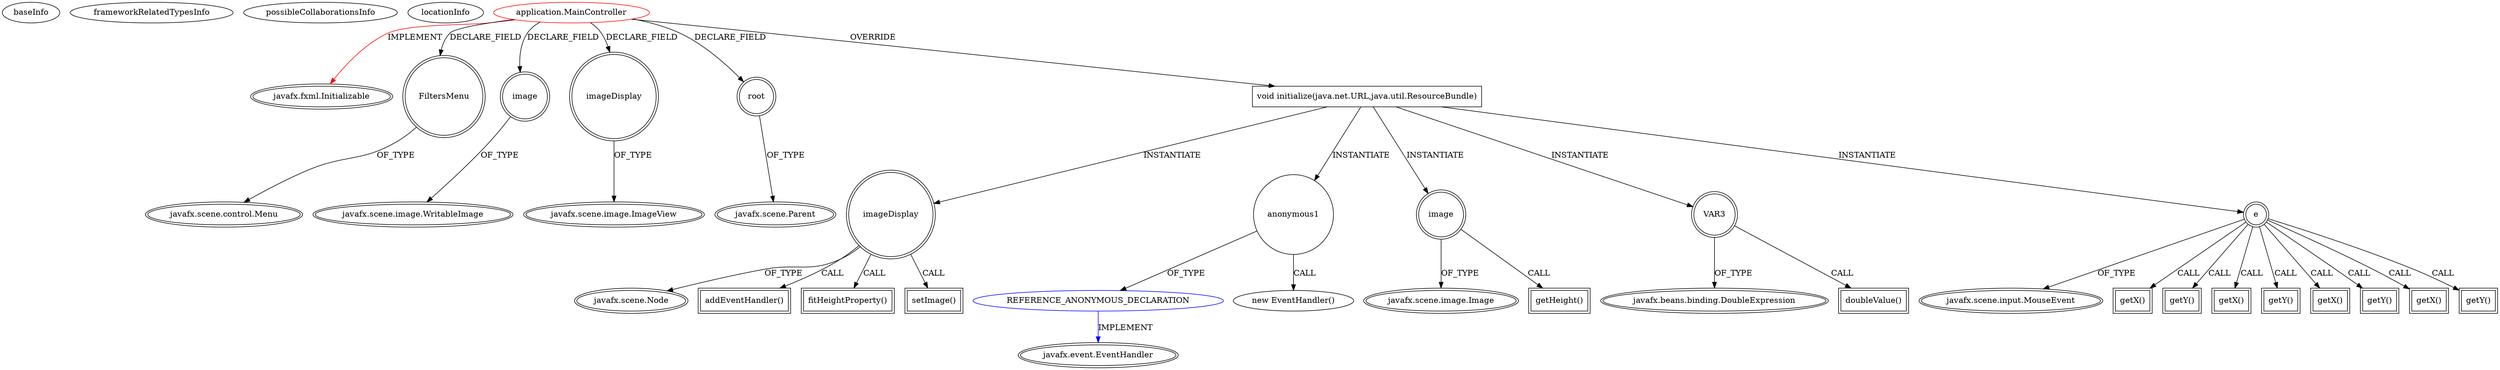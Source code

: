 digraph {
baseInfo[graphId=1212,category="extension_graph",isAnonymous=false,possibleRelation=true]
frameworkRelatedTypesInfo[0="javafx.fxml.Initializable"]
possibleCollaborationsInfo[0="1212~OVERRIDING_METHOD_DECLARATION-INSTANTIATION-~javafx.fxml.Initializable ~javafx.event.EventHandler ~false~true"]
locationInfo[projectName="SeventhSon-CGFilters",filePath="/SeventhSon-CGFilters/CGFilters-master/src/application/MainController.java",contextSignature="MainController",graphId="1212"]
0[label="application.MainController",vertexType="ROOT_CLIENT_CLASS_DECLARATION",isFrameworkType=false,color=red]
1[label="javafx.fxml.Initializable",vertexType="FRAMEWORK_INTERFACE_TYPE",isFrameworkType=true,peripheries=2]
2[label="FiltersMenu",vertexType="FIELD_DECLARATION",isFrameworkType=true,peripheries=2,shape=circle]
3[label="javafx.scene.control.Menu",vertexType="FRAMEWORK_CLASS_TYPE",isFrameworkType=true,peripheries=2]
4[label="image",vertexType="FIELD_DECLARATION",isFrameworkType=true,peripheries=2,shape=circle]
5[label="javafx.scene.image.WritableImage",vertexType="FRAMEWORK_CLASS_TYPE",isFrameworkType=true,peripheries=2]
6[label="imageDisplay",vertexType="FIELD_DECLARATION",isFrameworkType=true,peripheries=2,shape=circle]
7[label="javafx.scene.image.ImageView",vertexType="FRAMEWORK_CLASS_TYPE",isFrameworkType=true,peripheries=2]
8[label="root",vertexType="FIELD_DECLARATION",isFrameworkType=true,peripheries=2,shape=circle]
9[label="javafx.scene.Parent",vertexType="FRAMEWORK_CLASS_TYPE",isFrameworkType=true,peripheries=2]
10[label="void initialize(java.net.URL,java.util.ResourceBundle)",vertexType="OVERRIDING_METHOD_DECLARATION",isFrameworkType=false,shape=box]
11[label="imageDisplay",vertexType="VARIABLE_EXPRESION",isFrameworkType=true,peripheries=2,shape=circle]
13[label="javafx.scene.Node",vertexType="FRAMEWORK_CLASS_TYPE",isFrameworkType=true,peripheries=2]
12[label="addEventHandler()",vertexType="INSIDE_CALL",isFrameworkType=true,peripheries=2,shape=box]
15[label="anonymous1",vertexType="VARIABLE_EXPRESION",isFrameworkType=false,shape=circle]
16[label="REFERENCE_ANONYMOUS_DECLARATION",vertexType="REFERENCE_ANONYMOUS_DECLARATION",isFrameworkType=false,color=blue]
17[label="javafx.event.EventHandler",vertexType="FRAMEWORK_INTERFACE_TYPE",isFrameworkType=true,peripheries=2]
14[label="new EventHandler()",vertexType="CONSTRUCTOR_CALL",isFrameworkType=false]
18[label="image",vertexType="VARIABLE_EXPRESION",isFrameworkType=true,peripheries=2,shape=circle]
20[label="javafx.scene.image.Image",vertexType="FRAMEWORK_CLASS_TYPE",isFrameworkType=true,peripheries=2]
19[label="getHeight()",vertexType="INSIDE_CALL",isFrameworkType=true,peripheries=2,shape=box]
21[label="VAR3",vertexType="VARIABLE_EXPRESION",isFrameworkType=true,peripheries=2,shape=circle]
23[label="javafx.beans.binding.DoubleExpression",vertexType="FRAMEWORK_CLASS_TYPE",isFrameworkType=true,peripheries=2]
22[label="doubleValue()",vertexType="INSIDE_CALL",isFrameworkType=true,peripheries=2,shape=box]
25[label="fitHeightProperty()",vertexType="INSIDE_CALL",isFrameworkType=true,peripheries=2,shape=box]
26[label="e",vertexType="VARIABLE_EXPRESION",isFrameworkType=true,peripheries=2,shape=circle]
28[label="javafx.scene.input.MouseEvent",vertexType="FRAMEWORK_CLASS_TYPE",isFrameworkType=true,peripheries=2]
27[label="getX()",vertexType="INSIDE_CALL",isFrameworkType=true,peripheries=2,shape=box]
30[label="getY()",vertexType="INSIDE_CALL",isFrameworkType=true,peripheries=2,shape=box]
32[label="getX()",vertexType="INSIDE_CALL",isFrameworkType=true,peripheries=2,shape=box]
34[label="getY()",vertexType="INSIDE_CALL",isFrameworkType=true,peripheries=2,shape=box]
36[label="getX()",vertexType="INSIDE_CALL",isFrameworkType=true,peripheries=2,shape=box]
38[label="getY()",vertexType="INSIDE_CALL",isFrameworkType=true,peripheries=2,shape=box]
40[label="getX()",vertexType="INSIDE_CALL",isFrameworkType=true,peripheries=2,shape=box]
42[label="getY()",vertexType="INSIDE_CALL",isFrameworkType=true,peripheries=2,shape=box]
44[label="setImage()",vertexType="INSIDE_CALL",isFrameworkType=true,peripheries=2,shape=box]
0->1[label="IMPLEMENT",color=red]
0->2[label="DECLARE_FIELD"]
2->3[label="OF_TYPE"]
0->4[label="DECLARE_FIELD"]
4->5[label="OF_TYPE"]
0->6[label="DECLARE_FIELD"]
6->7[label="OF_TYPE"]
0->8[label="DECLARE_FIELD"]
8->9[label="OF_TYPE"]
0->10[label="OVERRIDE"]
10->11[label="INSTANTIATE"]
11->13[label="OF_TYPE"]
11->12[label="CALL"]
10->15[label="INSTANTIATE"]
16->17[label="IMPLEMENT",color=blue]
15->16[label="OF_TYPE"]
15->14[label="CALL"]
10->18[label="INSTANTIATE"]
18->20[label="OF_TYPE"]
18->19[label="CALL"]
10->21[label="INSTANTIATE"]
21->23[label="OF_TYPE"]
21->22[label="CALL"]
11->25[label="CALL"]
10->26[label="INSTANTIATE"]
26->28[label="OF_TYPE"]
26->27[label="CALL"]
26->30[label="CALL"]
26->32[label="CALL"]
26->34[label="CALL"]
26->36[label="CALL"]
26->38[label="CALL"]
26->40[label="CALL"]
26->42[label="CALL"]
11->44[label="CALL"]
}
